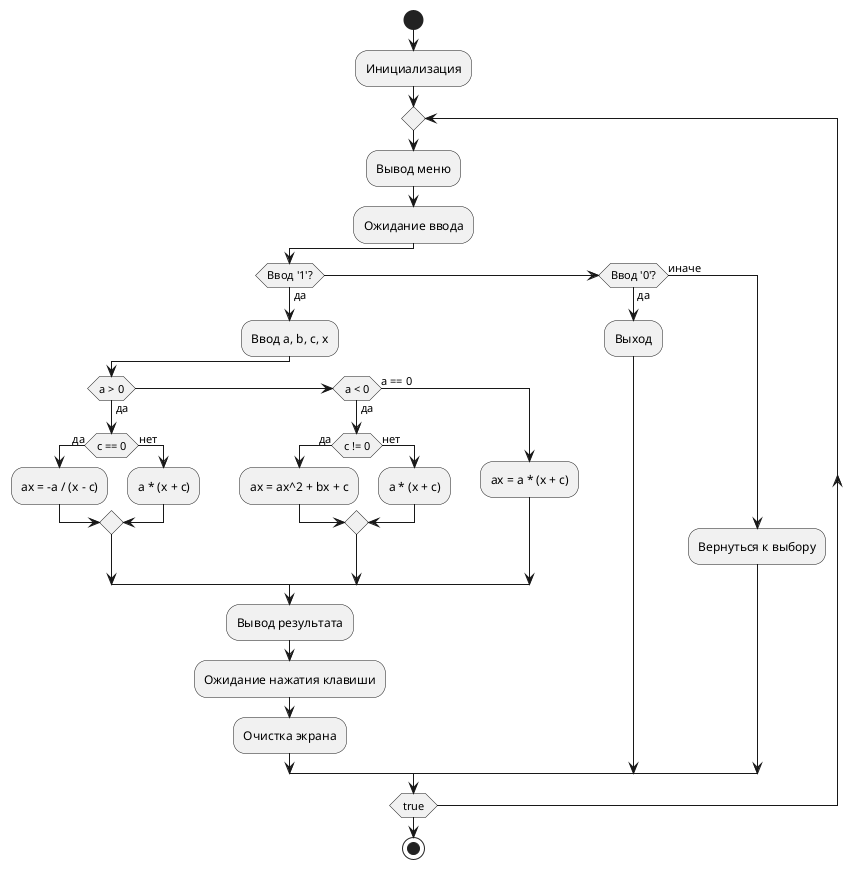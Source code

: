 @startuml j
start

:Инициализация;

repeat
    :Вывод меню;
    :Ожидание ввода;

    if (Ввод '1'?) then (да)
        :Ввод a, b, c, x;
        
        if (a > 0) then (да)
            if (c == 0) then (да)
                :ax = -a / (x - c);
            else (нет)
                :a * (x + c);
            endif
        else if (a < 0) then (да)
        if (c != 0) then (да)
                :ax = ax^2 + bx + c;
            else (нет)
                :a * (x + c);
            endif
        else (a == 0)
            :ax = a * (x + c);
        endif

        :Вывод результата;
        :Ожидание нажатия клавиши;
        :Очистка экрана;

    else if (Ввод '0'?) then (да)
        :Выход;
    else (иначе)
        :Вернуться к выбору;
    endif
repeat while (true)

stop
@enduml
